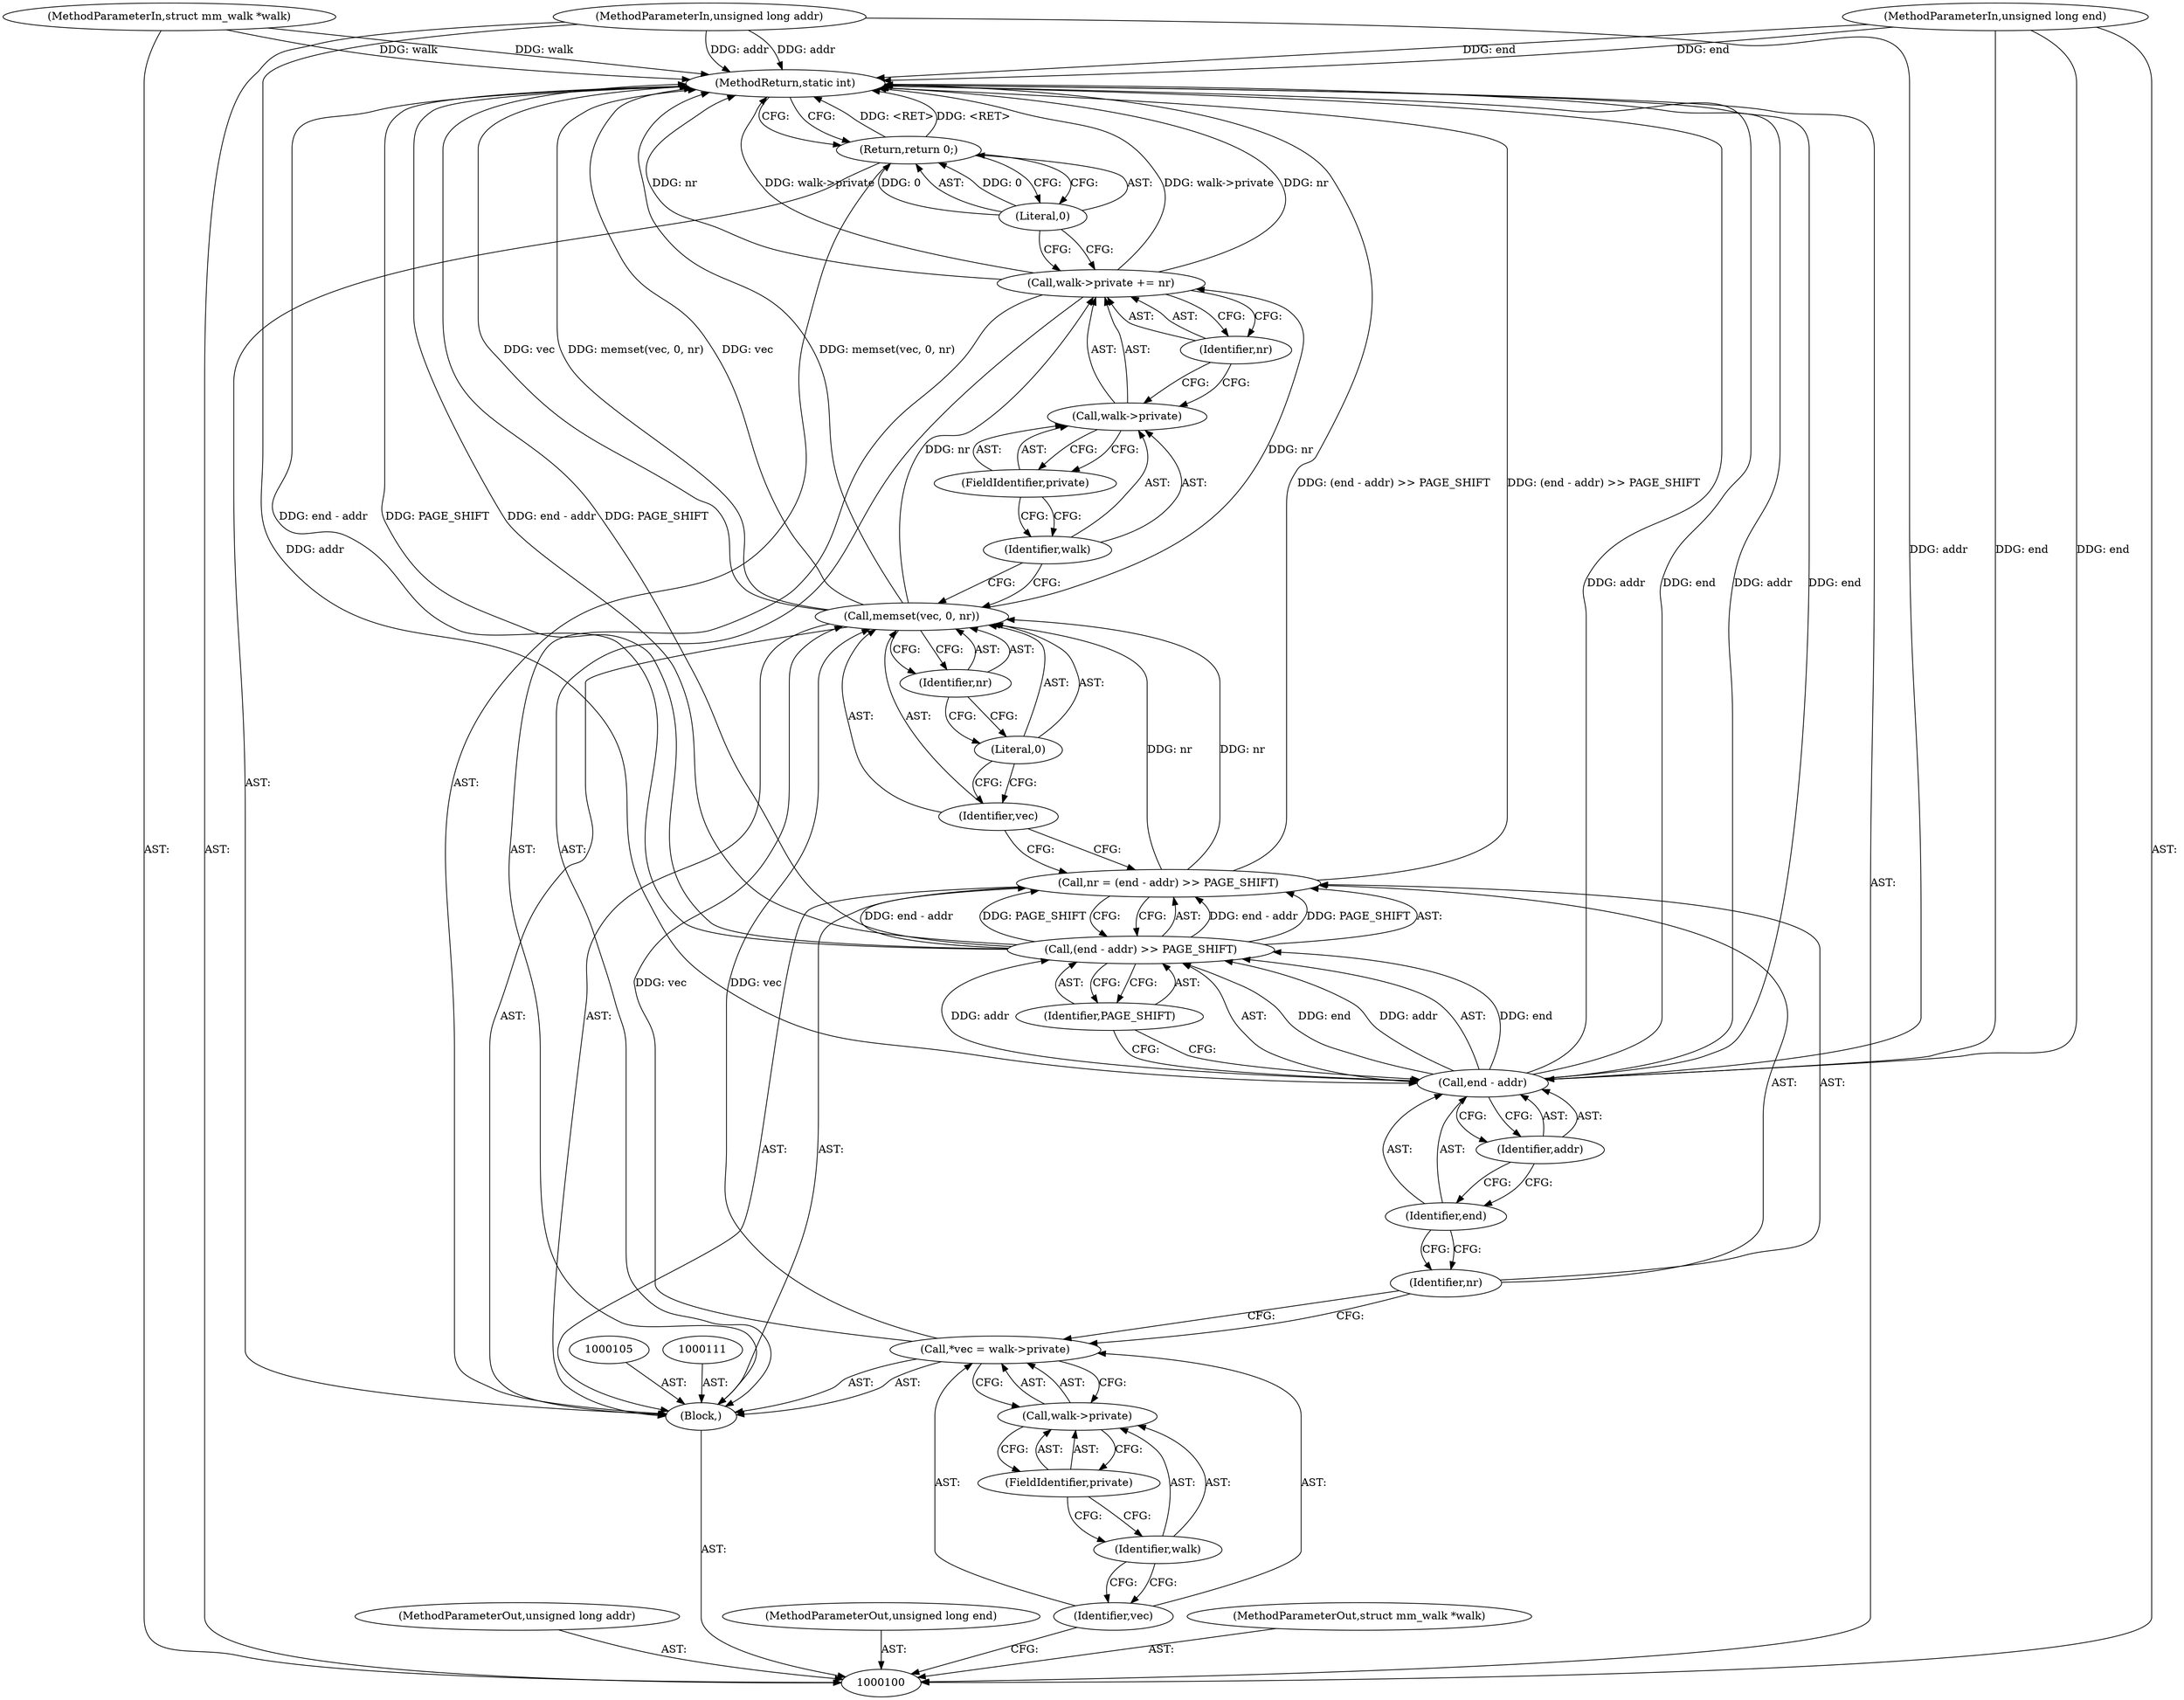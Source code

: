 digraph "0_linux_574823bfab82d9d8fa47f422778043fbb4b4f50e_2" {
"1000130" [label="(MethodReturn,static int)"];
"1000101" [label="(MethodParameterIn,unsigned long addr)"];
"1000170" [label="(MethodParameterOut,unsigned long addr)"];
"1000102" [label="(MethodParameterIn,unsigned long end)"];
"1000171" [label="(MethodParameterOut,unsigned long end)"];
"1000103" [label="(MethodParameterIn,struct mm_walk *walk)"];
"1000172" [label="(MethodParameterOut,struct mm_walk *walk)"];
"1000104" [label="(Block,)"];
"1000106" [label="(Call,*vec = walk->private)"];
"1000107" [label="(Identifier,vec)"];
"1000108" [label="(Call,walk->private)"];
"1000109" [label="(Identifier,walk)"];
"1000110" [label="(FieldIdentifier,private)"];
"1000112" [label="(Call,nr = (end - addr) >> PAGE_SHIFT)"];
"1000113" [label="(Identifier,nr)"];
"1000114" [label="(Call,(end - addr) >> PAGE_SHIFT)"];
"1000115" [label="(Call,end - addr)"];
"1000116" [label="(Identifier,end)"];
"1000117" [label="(Identifier,addr)"];
"1000118" [label="(Identifier,PAGE_SHIFT)"];
"1000119" [label="(Call,memset(vec, 0, nr))"];
"1000121" [label="(Literal,0)"];
"1000122" [label="(Identifier,nr)"];
"1000120" [label="(Identifier,vec)"];
"1000123" [label="(Call,walk->private += nr)"];
"1000124" [label="(Call,walk->private)"];
"1000125" [label="(Identifier,walk)"];
"1000127" [label="(Identifier,nr)"];
"1000126" [label="(FieldIdentifier,private)"];
"1000128" [label="(Return,return 0;)"];
"1000129" [label="(Literal,0)"];
"1000130" -> "1000100"  [label="AST: "];
"1000130" -> "1000128"  [label="CFG: "];
"1000115" -> "1000130"  [label="DDG: addr"];
"1000115" -> "1000130"  [label="DDG: end"];
"1000112" -> "1000130"  [label="DDG: (end - addr) >> PAGE_SHIFT"];
"1000103" -> "1000130"  [label="DDG: walk"];
"1000114" -> "1000130"  [label="DDG: end - addr"];
"1000114" -> "1000130"  [label="DDG: PAGE_SHIFT"];
"1000123" -> "1000130"  [label="DDG: nr"];
"1000123" -> "1000130"  [label="DDG: walk->private"];
"1000119" -> "1000130"  [label="DDG: memset(vec, 0, nr)"];
"1000119" -> "1000130"  [label="DDG: vec"];
"1000102" -> "1000130"  [label="DDG: end"];
"1000101" -> "1000130"  [label="DDG: addr"];
"1000128" -> "1000130"  [label="DDG: <RET>"];
"1000101" -> "1000100"  [label="AST: "];
"1000101" -> "1000130"  [label="DDG: addr"];
"1000101" -> "1000115"  [label="DDG: addr"];
"1000170" -> "1000100"  [label="AST: "];
"1000102" -> "1000100"  [label="AST: "];
"1000102" -> "1000130"  [label="DDG: end"];
"1000102" -> "1000115"  [label="DDG: end"];
"1000171" -> "1000100"  [label="AST: "];
"1000103" -> "1000100"  [label="AST: "];
"1000103" -> "1000130"  [label="DDG: walk"];
"1000172" -> "1000100"  [label="AST: "];
"1000104" -> "1000100"  [label="AST: "];
"1000105" -> "1000104"  [label="AST: "];
"1000106" -> "1000104"  [label="AST: "];
"1000111" -> "1000104"  [label="AST: "];
"1000112" -> "1000104"  [label="AST: "];
"1000119" -> "1000104"  [label="AST: "];
"1000123" -> "1000104"  [label="AST: "];
"1000128" -> "1000104"  [label="AST: "];
"1000106" -> "1000104"  [label="AST: "];
"1000106" -> "1000108"  [label="CFG: "];
"1000107" -> "1000106"  [label="AST: "];
"1000108" -> "1000106"  [label="AST: "];
"1000113" -> "1000106"  [label="CFG: "];
"1000106" -> "1000119"  [label="DDG: vec"];
"1000107" -> "1000106"  [label="AST: "];
"1000107" -> "1000100"  [label="CFG: "];
"1000109" -> "1000107"  [label="CFG: "];
"1000108" -> "1000106"  [label="AST: "];
"1000108" -> "1000110"  [label="CFG: "];
"1000109" -> "1000108"  [label="AST: "];
"1000110" -> "1000108"  [label="AST: "];
"1000106" -> "1000108"  [label="CFG: "];
"1000109" -> "1000108"  [label="AST: "];
"1000109" -> "1000107"  [label="CFG: "];
"1000110" -> "1000109"  [label="CFG: "];
"1000110" -> "1000108"  [label="AST: "];
"1000110" -> "1000109"  [label="CFG: "];
"1000108" -> "1000110"  [label="CFG: "];
"1000112" -> "1000104"  [label="AST: "];
"1000112" -> "1000114"  [label="CFG: "];
"1000113" -> "1000112"  [label="AST: "];
"1000114" -> "1000112"  [label="AST: "];
"1000120" -> "1000112"  [label="CFG: "];
"1000112" -> "1000130"  [label="DDG: (end - addr) >> PAGE_SHIFT"];
"1000114" -> "1000112"  [label="DDG: end - addr"];
"1000114" -> "1000112"  [label="DDG: PAGE_SHIFT"];
"1000112" -> "1000119"  [label="DDG: nr"];
"1000113" -> "1000112"  [label="AST: "];
"1000113" -> "1000106"  [label="CFG: "];
"1000116" -> "1000113"  [label="CFG: "];
"1000114" -> "1000112"  [label="AST: "];
"1000114" -> "1000118"  [label="CFG: "];
"1000115" -> "1000114"  [label="AST: "];
"1000118" -> "1000114"  [label="AST: "];
"1000112" -> "1000114"  [label="CFG: "];
"1000114" -> "1000130"  [label="DDG: end - addr"];
"1000114" -> "1000130"  [label="DDG: PAGE_SHIFT"];
"1000114" -> "1000112"  [label="DDG: end - addr"];
"1000114" -> "1000112"  [label="DDG: PAGE_SHIFT"];
"1000115" -> "1000114"  [label="DDG: end"];
"1000115" -> "1000114"  [label="DDG: addr"];
"1000115" -> "1000114"  [label="AST: "];
"1000115" -> "1000117"  [label="CFG: "];
"1000116" -> "1000115"  [label="AST: "];
"1000117" -> "1000115"  [label="AST: "];
"1000118" -> "1000115"  [label="CFG: "];
"1000115" -> "1000130"  [label="DDG: addr"];
"1000115" -> "1000130"  [label="DDG: end"];
"1000115" -> "1000114"  [label="DDG: end"];
"1000115" -> "1000114"  [label="DDG: addr"];
"1000102" -> "1000115"  [label="DDG: end"];
"1000101" -> "1000115"  [label="DDG: addr"];
"1000116" -> "1000115"  [label="AST: "];
"1000116" -> "1000113"  [label="CFG: "];
"1000117" -> "1000116"  [label="CFG: "];
"1000117" -> "1000115"  [label="AST: "];
"1000117" -> "1000116"  [label="CFG: "];
"1000115" -> "1000117"  [label="CFG: "];
"1000118" -> "1000114"  [label="AST: "];
"1000118" -> "1000115"  [label="CFG: "];
"1000114" -> "1000118"  [label="CFG: "];
"1000119" -> "1000104"  [label="AST: "];
"1000119" -> "1000122"  [label="CFG: "];
"1000120" -> "1000119"  [label="AST: "];
"1000121" -> "1000119"  [label="AST: "];
"1000122" -> "1000119"  [label="AST: "];
"1000125" -> "1000119"  [label="CFG: "];
"1000119" -> "1000130"  [label="DDG: memset(vec, 0, nr)"];
"1000119" -> "1000130"  [label="DDG: vec"];
"1000106" -> "1000119"  [label="DDG: vec"];
"1000112" -> "1000119"  [label="DDG: nr"];
"1000119" -> "1000123"  [label="DDG: nr"];
"1000121" -> "1000119"  [label="AST: "];
"1000121" -> "1000120"  [label="CFG: "];
"1000122" -> "1000121"  [label="CFG: "];
"1000122" -> "1000119"  [label="AST: "];
"1000122" -> "1000121"  [label="CFG: "];
"1000119" -> "1000122"  [label="CFG: "];
"1000120" -> "1000119"  [label="AST: "];
"1000120" -> "1000112"  [label="CFG: "];
"1000121" -> "1000120"  [label="CFG: "];
"1000123" -> "1000104"  [label="AST: "];
"1000123" -> "1000127"  [label="CFG: "];
"1000124" -> "1000123"  [label="AST: "];
"1000127" -> "1000123"  [label="AST: "];
"1000129" -> "1000123"  [label="CFG: "];
"1000123" -> "1000130"  [label="DDG: nr"];
"1000123" -> "1000130"  [label="DDG: walk->private"];
"1000119" -> "1000123"  [label="DDG: nr"];
"1000124" -> "1000123"  [label="AST: "];
"1000124" -> "1000126"  [label="CFG: "];
"1000125" -> "1000124"  [label="AST: "];
"1000126" -> "1000124"  [label="AST: "];
"1000127" -> "1000124"  [label="CFG: "];
"1000125" -> "1000124"  [label="AST: "];
"1000125" -> "1000119"  [label="CFG: "];
"1000126" -> "1000125"  [label="CFG: "];
"1000127" -> "1000123"  [label="AST: "];
"1000127" -> "1000124"  [label="CFG: "];
"1000123" -> "1000127"  [label="CFG: "];
"1000126" -> "1000124"  [label="AST: "];
"1000126" -> "1000125"  [label="CFG: "];
"1000124" -> "1000126"  [label="CFG: "];
"1000128" -> "1000104"  [label="AST: "];
"1000128" -> "1000129"  [label="CFG: "];
"1000129" -> "1000128"  [label="AST: "];
"1000130" -> "1000128"  [label="CFG: "];
"1000128" -> "1000130"  [label="DDG: <RET>"];
"1000129" -> "1000128"  [label="DDG: 0"];
"1000129" -> "1000128"  [label="AST: "];
"1000129" -> "1000123"  [label="CFG: "];
"1000128" -> "1000129"  [label="CFG: "];
"1000129" -> "1000128"  [label="DDG: 0"];
}
